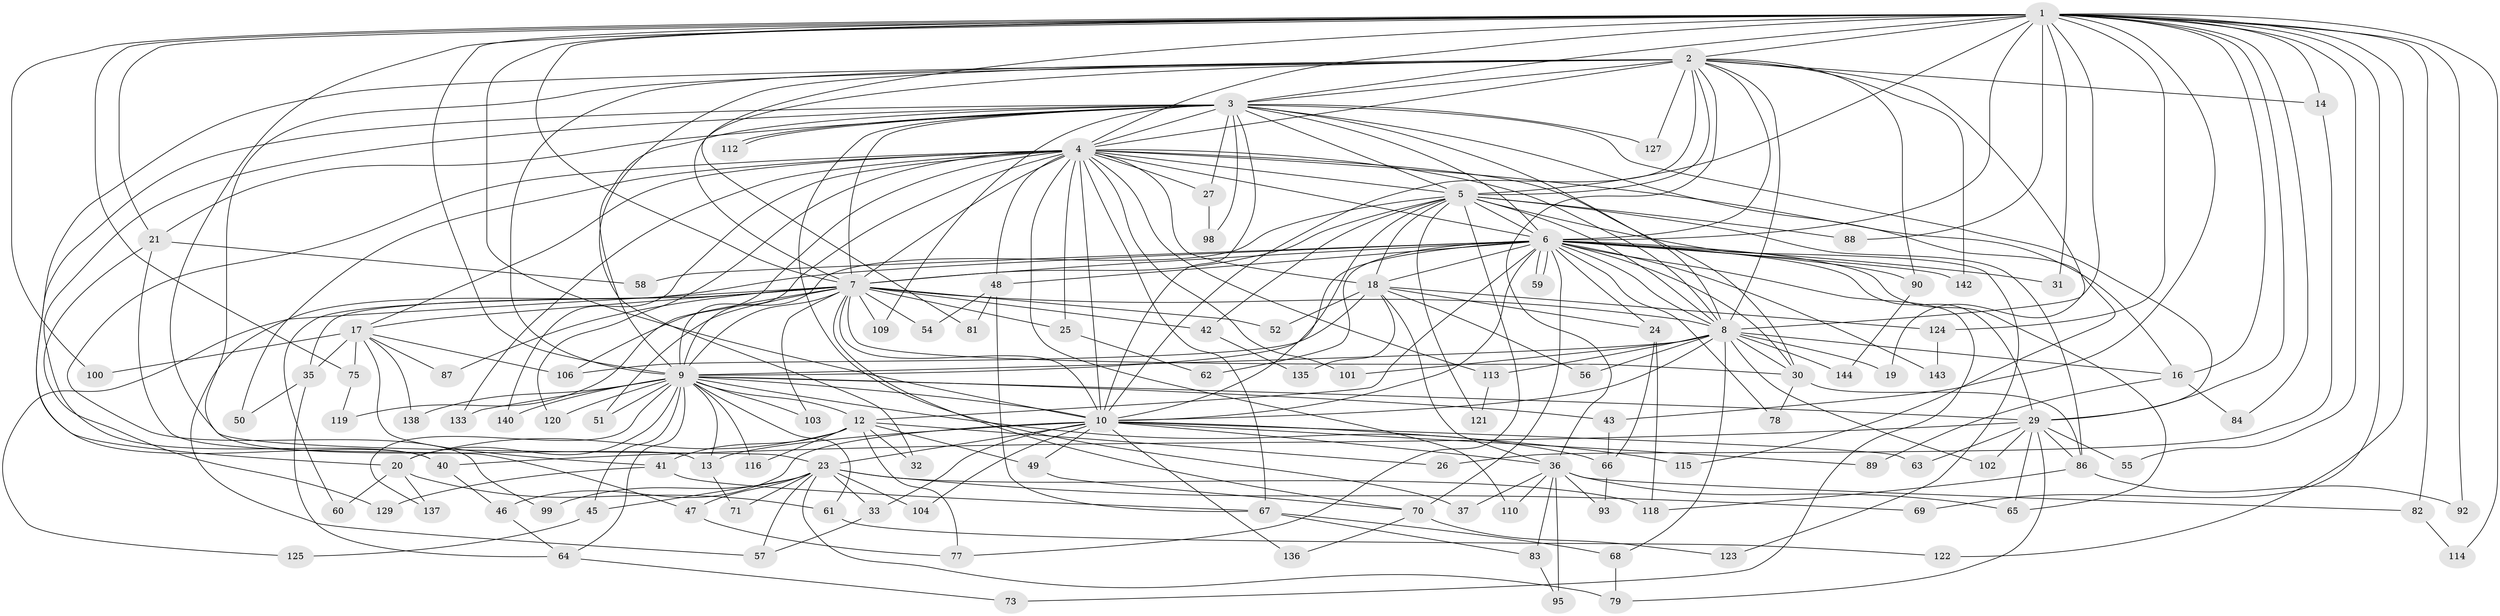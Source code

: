 // Generated by graph-tools (version 1.1) at 2025/51/02/27/25 19:51:43]
// undirected, 113 vertices, 272 edges
graph export_dot {
graph [start="1"]
  node [color=gray90,style=filled];
  1 [super="+131"];
  2 [super="+53"];
  3 [super="+128"];
  4 [super="+15"];
  5 [super="+139"];
  6 [super="+34"];
  7 [super="+38"];
  8 [super="+11"];
  9 [super="+141"];
  10 [super="+22"];
  12 [super="+117"];
  13 [super="+28"];
  14;
  16 [super="+94"];
  17 [super="+74"];
  18 [super="+134"];
  19;
  20 [super="+39"];
  21;
  23 [super="+126"];
  24;
  25;
  26;
  27 [super="+91"];
  29 [super="+44"];
  30 [super="+85"];
  31;
  32;
  33;
  35;
  36 [super="+132"];
  37;
  40 [super="+107"];
  41;
  42;
  43;
  45;
  46;
  47;
  48;
  49 [super="+105"];
  50;
  51;
  52;
  54;
  55;
  56;
  57 [super="+96"];
  58;
  59;
  60;
  61;
  62;
  63;
  64 [super="+72"];
  65 [super="+108"];
  66 [super="+76"];
  67 [super="+97"];
  68;
  69;
  70;
  71;
  73;
  75;
  77;
  78;
  79 [super="+80"];
  81;
  82;
  83;
  84;
  86 [super="+111"];
  87;
  88;
  89;
  90;
  92;
  93;
  95;
  98;
  99;
  100;
  101;
  102;
  103;
  104;
  106 [super="+130"];
  109;
  110;
  112;
  113;
  114;
  115;
  116;
  118;
  119;
  120;
  121;
  122;
  123;
  124;
  125;
  127;
  129;
  133;
  135;
  136;
  137;
  138;
  140;
  142;
  143;
  144;
  1 -- 2;
  1 -- 3;
  1 -- 4;
  1 -- 5 [weight=2];
  1 -- 6;
  1 -- 7;
  1 -- 8;
  1 -- 9;
  1 -- 10;
  1 -- 14;
  1 -- 21;
  1 -- 23;
  1 -- 31;
  1 -- 43;
  1 -- 55;
  1 -- 69;
  1 -- 75;
  1 -- 81;
  1 -- 82;
  1 -- 84;
  1 -- 88;
  1 -- 92;
  1 -- 100;
  1 -- 114;
  1 -- 122;
  1 -- 124;
  1 -- 29;
  1 -- 16;
  2 -- 3;
  2 -- 4;
  2 -- 5;
  2 -- 6;
  2 -- 7;
  2 -- 8;
  2 -- 9 [weight=2];
  2 -- 10 [weight=2];
  2 -- 13;
  2 -- 14;
  2 -- 19;
  2 -- 32;
  2 -- 36;
  2 -- 40 [weight=2];
  2 -- 142;
  2 -- 90;
  2 -- 127;
  3 -- 4;
  3 -- 5;
  3 -- 6 [weight=2];
  3 -- 7;
  3 -- 8;
  3 -- 9;
  3 -- 10;
  3 -- 20;
  3 -- 21;
  3 -- 27;
  3 -- 29;
  3 -- 37;
  3 -- 40;
  3 -- 98;
  3 -- 109;
  3 -- 112;
  3 -- 112;
  3 -- 115;
  3 -- 127;
  4 -- 5;
  4 -- 6;
  4 -- 7;
  4 -- 8;
  4 -- 9;
  4 -- 10 [weight=2];
  4 -- 16;
  4 -- 18 [weight=2];
  4 -- 25;
  4 -- 27 [weight=2];
  4 -- 48;
  4 -- 50;
  4 -- 99;
  4 -- 101;
  4 -- 110;
  4 -- 113;
  4 -- 120;
  4 -- 133;
  4 -- 140;
  4 -- 17 [weight=2];
  4 -- 67;
  4 -- 30;
  4 -- 106;
  5 -- 6;
  5 -- 7;
  5 -- 8 [weight=2];
  5 -- 9;
  5 -- 10;
  5 -- 18;
  5 -- 42;
  5 -- 77;
  5 -- 88;
  5 -- 121;
  5 -- 123;
  5 -- 86;
  6 -- 7;
  6 -- 8;
  6 -- 9;
  6 -- 10;
  6 -- 12;
  6 -- 24;
  6 -- 29;
  6 -- 30;
  6 -- 31;
  6 -- 48;
  6 -- 58;
  6 -- 59;
  6 -- 59;
  6 -- 62;
  6 -- 70;
  6 -- 73;
  6 -- 78;
  6 -- 90;
  6 -- 142;
  6 -- 143;
  6 -- 18;
  6 -- 57;
  6 -- 65;
  7 -- 8;
  7 -- 9;
  7 -- 10;
  7 -- 17;
  7 -- 25;
  7 -- 35;
  7 -- 42;
  7 -- 51;
  7 -- 52;
  7 -- 54;
  7 -- 60;
  7 -- 70;
  7 -- 87;
  7 -- 103;
  7 -- 109;
  7 -- 119;
  7 -- 125;
  7 -- 30;
  8 -- 9;
  8 -- 10;
  8 -- 16;
  8 -- 19;
  8 -- 30;
  8 -- 56;
  8 -- 68;
  8 -- 102;
  8 -- 113;
  8 -- 144;
  8 -- 101;
  9 -- 10;
  9 -- 12;
  9 -- 13;
  9 -- 20;
  9 -- 43;
  9 -- 45;
  9 -- 51;
  9 -- 61;
  9 -- 64;
  9 -- 66;
  9 -- 103;
  9 -- 116;
  9 -- 120;
  9 -- 133;
  9 -- 137;
  9 -- 138;
  9 -- 140;
  9 -- 29;
  10 -- 23;
  10 -- 33;
  10 -- 36;
  10 -- 49;
  10 -- 63;
  10 -- 89;
  10 -- 104;
  10 -- 115;
  10 -- 136;
  10 -- 46;
  10 -- 13;
  12 -- 26;
  12 -- 32;
  12 -- 41;
  12 -- 49;
  12 -- 116;
  12 -- 20;
  12 -- 77;
  13 -- 71;
  14 -- 26;
  16 -- 84;
  16 -- 89;
  17 -- 35;
  17 -- 41;
  17 -- 75;
  17 -- 87;
  17 -- 106;
  17 -- 138;
  17 -- 100;
  18 -- 24;
  18 -- 52;
  18 -- 56;
  18 -- 106;
  18 -- 124;
  18 -- 135;
  18 -- 36;
  20 -- 61;
  20 -- 137;
  20 -- 60;
  21 -- 47;
  21 -- 58;
  21 -- 129;
  23 -- 33;
  23 -- 45;
  23 -- 47;
  23 -- 57;
  23 -- 69;
  23 -- 71;
  23 -- 79;
  23 -- 99;
  23 -- 104;
  23 -- 118;
  24 -- 66;
  24 -- 118;
  25 -- 62;
  27 -- 98;
  29 -- 55;
  29 -- 63;
  29 -- 65;
  29 -- 79;
  29 -- 86;
  29 -- 102;
  29 -- 40;
  30 -- 78;
  30 -- 86;
  33 -- 57;
  35 -- 50;
  35 -- 64;
  36 -- 37;
  36 -- 65;
  36 -- 82;
  36 -- 83;
  36 -- 93;
  36 -- 95;
  36 -- 110;
  40 -- 46;
  41 -- 129;
  41 -- 67;
  42 -- 135;
  43 -- 66;
  45 -- 125;
  46 -- 64;
  47 -- 77;
  48 -- 54;
  48 -- 67;
  48 -- 81;
  49 -- 70;
  61 -- 122;
  64 -- 73;
  66 -- 93;
  67 -- 68;
  67 -- 83;
  68 -- 79;
  70 -- 123;
  70 -- 136;
  75 -- 119;
  82 -- 114;
  83 -- 95;
  86 -- 92;
  86 -- 118;
  90 -- 144;
  113 -- 121;
  124 -- 143;
}
